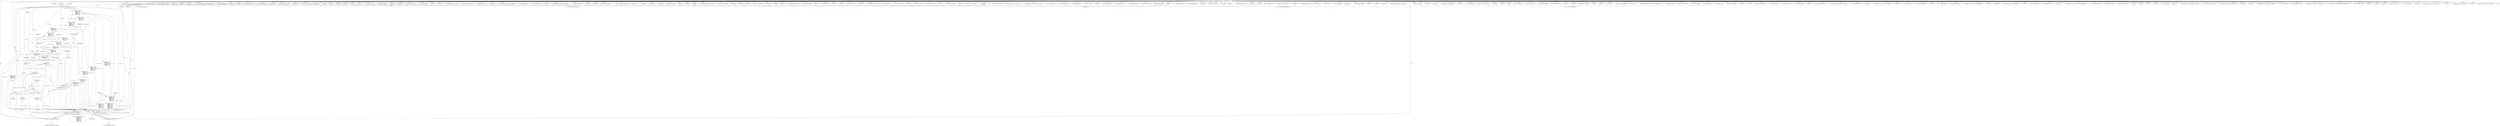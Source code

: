 digraph "0_stb_98fdfc6df88b1e34a736d5e126e6c8139c8de1a6_2@pointer" {
"1000190" [label="(Call,getn(f, header, 6))"];
"1000126" [label="(Call,start_page(f))"];
"1000107" [label="(MethodParameterIn,vorb *f)"];
"1000189" [label="(Call,getn(f, header, 6) &&\n          header[0] == 'f' &&\n          header[1] == 'i' &&\n          header[2] == 's' &&\n          header[3] == 'h' &&\n          header[4] == 'e' &&\n          header[5] == 'a' &&\n          get8(f)   == 'd' &&\n          get8(f)   == '\0')"];
"1000181" [label="(Call,f->segments[0] == 64 &&\n          getn(f, header, 6) &&\n          header[0] == 'f' &&\n          header[1] == 'i' &&\n          header[2] == 's' &&\n          header[3] == 'h' &&\n          header[4] == 'e' &&\n          header[5] == 'a' &&\n          get8(f)   == 'd' &&\n          get8(f)   == '\0')"];
"1000195" [label="(Call,header[0] == 'f')"];
"1000194" [label="(Call,header[0] == 'f' &&\n          header[1] == 'i' &&\n          header[2] == 's' &&\n          header[3] == 'h' &&\n          header[4] == 'e' &&\n          header[5] == 'a' &&\n          get8(f)   == 'd' &&\n          get8(f)   == '\0')"];
"1000201" [label="(Call,header[1] == 'i')"];
"1000200" [label="(Call,header[1] == 'i' &&\n          header[2] == 's' &&\n          header[3] == 'h' &&\n          header[4] == 'e' &&\n          header[5] == 'a' &&\n          get8(f)   == 'd' &&\n          get8(f)   == '\0')"];
"1000207" [label="(Call,header[2] == 's')"];
"1000206" [label="(Call,header[2] == 's' &&\n          header[3] == 'h' &&\n          header[4] == 'e' &&\n          header[5] == 'a' &&\n          get8(f)   == 'd' &&\n          get8(f)   == '\0')"];
"1000213" [label="(Call,header[3] == 'h')"];
"1000212" [label="(Call,header[3] == 'h' &&\n          header[4] == 'e' &&\n          header[5] == 'a' &&\n          get8(f)   == 'd' &&\n          get8(f)   == '\0')"];
"1000219" [label="(Call,header[4] == 'e')"];
"1000218" [label="(Call,header[4] == 'e' &&\n          header[5] == 'a' &&\n          get8(f)   == 'd' &&\n          get8(f)   == '\0')"];
"1000225" [label="(Call,header[5] == 'a')"];
"1000224" [label="(Call,header[5] == 'a' &&\n          get8(f)   == 'd' &&\n          get8(f)   == '\0')"];
"1000232" [label="(Call,get8(f))"];
"1000231" [label="(Call,get8(f)   == 'd')"];
"1000230" [label="(Call,get8(f)   == 'd' &&\n          get8(f)   == '\0')"];
"1000236" [label="(Call,get8(f))"];
"1000235" [label="(Call,get8(f)   == '\0')"];
"1000240" [label="(Call,error(f, VORBIS_ogg_skeleton_not_supported))"];
"1000239" [label="(Return,return error(f, VORBIS_ogg_skeleton_not_supported);)"];
"1000245" [label="(Call,error(f, VORBIS_invalid_first_page))"];
"1000244" [label="(Return,return error(f, VORBIS_invalid_first_page);)"];
"1002110" [label="(Call,error(f, VORBIS_invalid_setup))"];
"1000241" [label="(Identifier,f)"];
"1001020" [label="(Call,error(f, VORBIS_outofmem))"];
"1000243" [label="(ControlStructure,else)"];
"1000254" [label="(Call,error(f, VORBIS_invalid_first_page))"];
"1000231" [label="(Call,get8(f)   == 'd')"];
"1002025" [label="(Call,get_bits(f, 3))"];
"1002907" [label="(Call,get_bits(f,8))"];
"1003196" [label="(Call,get_bits(f,16))"];
"1001392" [label="(Call,setup_temp_free(f,mults,sizeof(mults[0])*c->lookup_values))"];
"1001152" [label="(Call,error(f, VORBIS_outofmem))"];
"1002051" [label="(Call,get_bits(f, 8))"];
"1000229" [label="(Literal,'a')"];
"1000603" [label="(Call,get_bits(f, 8))"];
"1000585" [label="(Call,error(f, VORBIS_invalid_setup))"];
"1000769" [label="(Call,error(f, VORBIS_invalid_setup))"];
"1000435" [label="(Call,start_packet(f))"];
"1000321" [label="(Call,error(f, VORBIS_invalid_first_page))"];
"1001843" [label="(Call,get_bits(f, 16))"];
"1001625" [label="(Call,setup_temp_free(f, mults,sizeof(mults[0])*c->lookup_values))"];
"1000332" [label="(Call,get8(f))"];
"1001896" [label="(Call,get_bits(f,16))"];
"1003203" [label="(Call,get_bits(f,8))"];
"1000500" [label="(Call,get_bits(f,8))"];
"1000200" [label="(Call,header[1] == 'i' &&\n          header[2] == 's' &&\n          header[3] == 'h' &&\n          header[4] == 'e' &&\n          header[5] == 'a' &&\n          get8(f)   == 'd' &&\n          get8(f)   == '\0')"];
"1001243" [label="(Call,CHECK(f))"];
"1002453" [label="(Call,get_bits(f,6))"];
"1001340" [label="(Call,error(f, VORBIS_invalid_setup))"];
"1002637" [label="(Call,error(f, VORBIS_outofmem))"];
"1003238" [label="(Call,flush_packet(f))"];
"1001283" [label="(Call,get_bits(f, 32))"];
"1002065" [label="(Call,error(f, VORBIS_invalid_setup))"];
"1000207" [label="(Call,header[2] == 's')"];
"1002535" [label="(Call,error(f, VORBIS_outofmem))"];
"1000573" [label="(Call,CHECK(f))"];
"1001291" [label="(Call,get_bits(f, 4))"];
"1000225" [label="(Call,header[5] == 'a')"];
"1003265" [label="(Call,setup_malloc(f, sizeof(float) * f->blocksize_1))"];
"1003388" [label="(Call,init_blocksize(f, 1, f->blocksize_1))"];
"1000199" [label="(Literal,'f')"];
"1002984" [label="(Call,error(f, VORBIS_invalid_setup))"];
"1002398" [label="(Call,get_bits(f, 16))"];
"1000246" [label="(Identifier,f)"];
"1000212" [label="(Call,header[3] == 'h' &&\n          header[4] == 'e' &&\n          header[5] == 'a' &&\n          get8(f)   == 'd' &&\n          get8(f)   == '\0')"];
"1002771" [label="(Call,setup_malloc(f, f->mapping_count * sizeof(*f->mapping)))"];
"1003330" [label="(Call,error(f, VORBIS_outofmem))"];
"1001404" [label="(Call,error(f, VORBIS_invalid_setup))"];
"1001249" [label="(Call,get_bits(f, 4))"];
"1002702" [label="(Call,setup_malloc(f, sizeof(r->classdata[j][0]) * classwords))"];
"1000370" [label="(Call,error(f, VORBIS_invalid_setup))"];
"1002324" [label="(Call,get_bits(f, 6))"];
"1003118" [label="(Call,get_bits(f,8))"];
"1003018" [label="(Call,error(f, VORBIS_invalid_setup))"];
"1001469" [label="(Call,setup_malloc(f, sizeof(c->multiplicands[0]) * c->entries        * c->dimensions))"];
"1002504" [label="(Call,get_bits(f,5))"];
"1000259" [label="(Call,getn(f, header, 6))"];
"1000127" [label="(Identifier,f)"];
"1000422" [label="(Call,next_segment(f))"];
"1000875" [label="(Call,setup_malloc(f, c->entries))"];
"1000234" [label="(Literal,'d')"];
"1003109" [label="(Call,get_bits(f,8))"];
"1000804" [label="(Call,get_bits(f,1))"];
"1000424" [label="(Call,skip(f, len))"];
"1002846" [label="(Call,setup_malloc(f, f->channels * sizeof(*m->chan)))"];
"1003132" [label="(Call,error(f, VORBIS_invalid_setup))"];
"1000616" [label="(Call,get_bits(f, 8))"];
"1002577" [label="(Call,get_bits(f, 8))"];
"1000219" [label="(Call,header[4] == 'e')"];
"1000328" [label="(Call,get32(f))"];
"1000445" [label="(Call,is_whole_packet_present(f, TRUE))"];
"1000465" [label="(Call,get8_packet(f))"];
"1001754" [label="(Call,CHECK(f))"];
"1000242" [label="(Identifier,VORBIS_ogg_skeleton_not_supported)"];
"1000230" [label="(Call,get8(f)   == 'd' &&\n          get8(f)   == '\0')"];
"1003048" [label="(Call,get_bits(f, 4))"];
"1000195" [label="(Call,header[0] == 'f')"];
"1000403" [label="(Call,error(f, VORBIS_invalid_first_page))"];
"1000245" [label="(Call,error(f, VORBIS_invalid_first_page))"];
"1000227" [label="(Identifier,header)"];
"1001181" [label="(Call,error(f, VORBIS_outofmem))"];
"1000180" [label="(ControlStructure,if (f->segments[0] == 64 &&\n          getn(f, header, 6) &&\n          header[0] == 'f' &&\n          header[1] == 'i' &&\n          header[2] == 's' &&\n          header[3] == 'h' &&\n          header[4] == 'e' &&\n          header[5] == 'a' &&\n          get8(f)   == 'd' &&\n          get8(f)   == '\0'))"];
"1002876" [label="(Call,get_bits(f,4))"];
"1000753" [label="(Call,get_bits(f, ilog(limit)))"];
"1000125" [label="(Call,!start_page(f))"];
"1002035" [label="(Call,get_bits(f, 2))"];
"1002868" [label="(Call,get_bits(f,1))"];
"1000107" [label="(MethodParameterIn,vorb *f)"];
"1000992" [label="(Call,error(f, VORBIS_outofmem))"];
"1002495" [label="(Call,get_bits(f,3))"];
"1001446" [label="(Call,setup_malloc(f, sizeof(c->multiplicands[0]) * c->sorted_entries * c->dimensions))"];
"1002789" [label="(Call,error(f, VORBIS_outofmem))"];
"1000313" [label="(Call,get32(f))"];
"1000205" [label="(Literal,'i')"];
"1003146" [label="(Call,error(f, VORBIS_invalid_setup))"];
"1003619" [label="(Call,stb_vorbis_get_file_offset(f))"];
"1000203" [label="(Identifier,header)"];
"1001939" [label="(Call,get_bits(f,8))"];
"1003004" [label="(Call,error(f, VORBIS_invalid_setup))"];
"1000226" [label="(Call,header[5])"];
"1002898" [label="(Call,get_bits(f,1))"];
"1000244" [label="(Return,return error(f, VORBIS_invalid_first_page);)"];
"1000264" [label="(Call,error(f, VORBIS_unexpected_eof))"];
"1000190" [label="(Call,getn(f, header, 6))"];
"1000440" [label="(Call,IS_PUSH_MODE(f))"];
"1000138" [label="(Call,error(f, VORBIS_invalid_first_page))"];
"1000469" [label="(Call,error(f, VORBIS_invalid_setup))"];
"1003281" [label="(Call,setup_malloc(f, sizeof(float) * f->blocksize_1/2))"];
"1000202" [label="(Call,header[1])"];
"1001683" [label="(Call,setup_temp_free(f, mults,sizeof(mults[0])*c->lookup_values))"];
"1001822" [label="(Call,error(f, VORBIS_outofmem))"];
"1001259" [label="(Call,error(f, VORBIS_invalid_setup))"];
"1001046" [label="(Call,error(f, VORBIS_outofmem))"];
"1001382" [label="(Call,get_bits(f, c->value_bits))"];
"1000590" [label="(Call,get_bits(f, 8))"];
"1003373" [label="(Call,error(f, VORBIS_outofmem))"];
"1000247" [label="(Identifier,VORBIS_invalid_first_page)"];
"1000829" [label="(Call,error(f, VORBIS_invalid_setup))"];
"1003213" [label="(Call,error(f, VORBIS_invalid_setup))"];
"1001118" [label="(Call,error(f, VORBIS_invalid_setup))"];
"1003612" [label="(Call,error(f, VORBIS_outofmem))"];
"1000238" [label="(Literal,'\0')"];
"1000277" [label="(Call,get32(f))"];
"1000250" [label="(Call,get8(f))"];
"1000708" [label="(Call,setup_malloc(f, c->entries))"];
"1000611" [label="(Call,error(f, VORBIS_invalid_setup))"];
"1001275" [label="(Call,get_bits(f, 32))"];
"1001786" [label="(Call,error(f, VORBIS_invalid_setup))"];
"1000191" [label="(Identifier,f)"];
"1002126" [label="(Call,get_bits(f,4))"];
"1000288" [label="(Call,get8(f))"];
"1001029" [label="(Call,setup_temp_malloc(f, sizeof(*c->codewords) * c->sorted_entries))"];
"1000232" [label="(Call,get8(f))"];
"1000395" [label="(Call,get8(f))"];
"1001855" [label="(Call,error(f, VORBIS_invalid_setup))"];
"1000898" [label="(Call,setup_temp_free(f, lengths, c->entries))"];
"1001903" [label="(Call,get_bits(f,6))"];
"1001161" [label="(Call,setup_malloc(f, sizeof(*c->sorted_values   ) * (c->sorted_entries+1)))"];
"1000414" [label="(Call,start_packet(f))"];
"1001695" [label="(Call,error(f, VORBIS_outofmem))"];
"1000126" [label="(Call,start_page(f))"];
"1000324" [label="(Call,get32(f))"];
"1000148" [label="(Call,error(f, VORBIS_invalid_first_page))"];
"1000683" [label="(Call,error(f, VORBIS_invalid_setup))"];
"1001918" [label="(Call,get_bits(f,4))"];
"1000233" [label="(Identifier,f)"];
"1000192" [label="(Identifier,header)"];
"1000632" [label="(Call,get_bits(f, 8))"];
"1003014" [label="(Call,get_bits(f,2))"];
"1000213" [label="(Call,header[3] == 'h')"];
"1001347" [label="(Call,setup_temp_malloc(f, sizeof(mults[0]) * c->lookup_values))"];
"1000158" [label="(Call,error(f, VORBIS_invalid_first_page))"];
"1002593" [label="(Call,error(f, VORBIS_invalid_setup))"];
"1001990" [label="(Call,get_bits(f, 4))"];
"1001969" [label="(Call,get_bits(f, 5))"];
"1003354" [label="(Call,setup_malloc(f, sizeof(float) * f->blocksize_1/2))"];
"1000657" [label="(Call,get_bits(f,1))"];
"1002864" [label="(Call,error(f, VORBIS_outofmem))"];
"1000208" [label="(Call,header[2])"];
"1000193" [label="(Literal,6)"];
"1000306" [label="(Call,error(f, VORBIS_too_many_channels))"];
"1000731" [label="(Call,get_bits(f,5))"];
"1001910" [label="(Call,get_bits(f,8))"];
"1000215" [label="(Identifier,header)"];
"1000326" [label="(Call,get32(f))"];
"1002353" [label="(Call,error(f, VORBIS_outofmem))"];
"1002473" [label="(Call,error(f, VORBIS_invalid_setup))"];
"1000717" [label="(Call,error(f, VORBIS_outofmem))"];
"1000492" [label="(Call,error(f, VORBIS_invalid_setup))"];
"1003100" [label="(Call,get_bits(f,8))"];
"1001882" [label="(Call,get_bits(f,8))"];
"1000217" [label="(Literal,'h')"];
"1003378" [label="(Call,init_blocksize(f, 0, f->blocksize_0))"];
"1001656" [label="(Call,CHECK(f))"];
"1001778" [label="(Call,get_bits(f, 16))"];
"1002417" [label="(Call,get_bits(f, 24))"];
"1001943" [label="(Call,error(f, VORBIS_feature_not_supported))"];
"1003182" [label="(Call,get_bits(f,1))"];
"1000220" [label="(Call,header[4])"];
"1000201" [label="(Call,header[1] == 'i')"];
"1002614" [label="(Call,setup_malloc(f, sizeof(*r->classdata) * f->codebooks[r->classbook].entries))"];
"1001066" [label="(Call,error(f, VORBIS_outofmem))"];
"1000382" [label="(Call,error(f, VORBIS_invalid_setup))"];
"1002723" [label="(Call,error(f, VORBIS_outofmem))"];
"1000189" [label="(Call,getn(f, header, 6) &&\n          header[0] == 'f' &&\n          header[1] == 'i' &&\n          header[2] == 's' &&\n          header[3] == 'h' &&\n          header[4] == 'e' &&\n          header[5] == 'a' &&\n          get8(f)   == 'd' &&\n          get8(f)   == '\0')"];
"1001637" [label="(Call,error(f, VORBIS_invalid_setup))"];
"1001794" [label="(Call,get_bits(f, 6))"];
"1000168" [label="(Call,error(f, VORBIS_invalid_first_page))"];
"1000390" [label="(Call,error(f, VORBIS_invalid_setup))"];
"1001889" [label="(Call,get_bits(f,16))"];
"1002761" [label="(Call,get_bits(f,6))"];
"1000272" [label="(Call,error(f, VORBIS_invalid_first_page))"];
"1003235" [label="(Call,error(f, VORBIS_invalid_setup))"];
"1000182" [label="(Call,f->segments[0] == 64)"];
"1001113" [label="(Call,setup_temp_free(f, values, 0))"];
"1001504" [label="(Call,error(f, VORBIS_outofmem))"];
"1000637" [label="(Call,get_bits(f, 8))"];
"1000197" [label="(Identifier,header)"];
"1000281" [label="(Call,error(f, VORBIS_invalid_first_page))"];
"1001743" [label="(Call,setup_temp_free(f, mults, sizeof(mults[0])*c->lookup_values))"];
"1002436" [label="(Call,error(f, VORBIS_invalid_setup))"];
"1002829" [label="(Call,get_bits(f,16))"];
"1001206" [label="(Call,setup_temp_free(f, values, sizeof(*values)*c->sorted_entries))"];
"1003154" [label="(Call,get_bits(f, 6))"];
"1001362" [label="(Call,error(f, VORBIS_outofmem))"];
"1000223" [label="(Literal,'e')"];
"1003623" [label="(MethodReturn,static int)"];
"1000296" [label="(Call,error(f, VORBIS_invalid_first_page))"];
"1002461" [label="(Call,get_bits(f,8))"];
"1000237" [label="(Identifier,f)"];
"1000598" [label="(Call,error(f, VORBIS_invalid_setup))"];
"1002931" [label="(Call,get_bits(f, ilog(f->channels-1)))"];
"1000235" [label="(Call,get8(f)   == '\0')"];
"1002334" [label="(Call,setup_malloc(f, f->residue_count * sizeof(f->residue_config[0])))"];
"1001761" [label="(Call,get_bits(f, 6))"];
"1000194" [label="(Call,header[0] == 'f' &&\n          header[1] == 'i' &&\n          header[2] == 's' &&\n          header[3] == 'h' &&\n          header[4] == 'e' &&\n          header[5] == 'a' &&\n          get8(f)   == 'd' &&\n          get8(f)   == '\0')"];
"1000485" [label="(Call,get8_packet(f))"];
"1001804" [label="(Call,setup_malloc(f, f->floor_count * sizeof(*f->floor_config)))"];
"1000214" [label="(Call,header[3])"];
"1000218" [label="(Call,header[4] == 'e' &&\n          header[5] == 'a' &&\n          get8(f)   == 'd' &&\n          get8(f)   == '\0')"];
"1000206" [label="(Call,header[2] == 's' &&\n          header[3] == 'h' &&\n          header[4] == 'e' &&\n          header[5] == 'a' &&\n          get8(f)   == 'd' &&\n          get8(f)   == '\0')"];
"1000960" [label="(Call,CHECK(f))"];
"1002968" [label="(Call,error(f, VORBIS_invalid_setup))"];
"1003064" [label="(Call,error(f, VORBIS_invalid_setup))"];
"1002118" [label="(Call,get_bits(f,2))"];
"1001216" [label="(Call,setup_temp_free(f, c->codewords, sizeof(*c->codewords)*c->sorted_entries))"];
"1002837" [label="(Call,error(f, VORBIS_invalid_setup))"];
"1002410" [label="(Call,error(f, VORBIS_invalid_setup))"];
"1001009" [label="(Call,setup_malloc(f, c->sorted_entries))"];
"1000408" [label="(Call,start_page(f))"];
"1000667" [label="(Call,get_bits(f,1))"];
"1002499" [label="(Call,get_bits(f,1))"];
"1000224" [label="(Call,header[5] == 'a' &&\n          get8(f)   == 'd' &&\n          get8(f)   == '\0')"];
"1000221" [label="(Identifier,header)"];
"1003189" [label="(Call,get_bits(f,16))"];
"1000209" [label="(Identifier,header)"];
"1002194" [label="(Call,get_bits(f, g->rangebits))"];
"1000181" [label="(Call,f->segments[0] == 64 &&\n          getn(f, header, 6) &&\n          header[0] == 'f' &&\n          header[1] == 'i' &&\n          header[2] == 's' &&\n          header[3] == 'h' &&\n          header[4] == 'e' &&\n          header[5] == 'a' &&\n          get8(f)   == 'd' &&\n          get8(f)   == '\0')"];
"1000816" [label="(Call,get_bits(f, 5))"];
"1001664" [label="(Call,setup_malloc(f, sizeof(c->multiplicands[0]) * c->lookup_values))"];
"1001230" [label="(Call,setup_temp_free(f, lengths, c->entries))"];
"1001053" [label="(Call,setup_temp_malloc(f, sizeof(*values) * c->sorted_entries))"];
"1002444" [label="(Call,get_bits(f,24))"];
"1000646" [label="(Call,get_bits(f, 8))"];
"1000236" [label="(Call,get8(f))"];
"1002516" [label="(Call,setup_malloc(f, sizeof(r->residue_books[0]) * r->classifications))"];
"1000887" [label="(Call,error(f, VORBIS_outofmem))"];
"1003223" [label="(Call,error(f, VORBIS_invalid_setup))"];
"1000240" [label="(Call,error(f, VORBIS_ogg_skeleton_not_supported))"];
"1000510" [label="(Call,setup_malloc(f, sizeof(*f->codebooks) * f->codebook_count))"];
"1001132" [label="(Call,setup_malloc(f, sizeof(*c->sorted_codewords) * (c->sorted_entries+1)))"];
"1000694" [label="(Call,setup_temp_malloc(f, c->entries))"];
"1000625" [label="(Call,get_bits(f, 8))"];
"1002424" [label="(Call,get_bits(f, 24))"];
"1002093" [label="(Call,get_bits(f,8))"];
"1002947" [label="(Call,get_bits(f, ilog(f->channels-1)))"];
"1000528" [label="(Call,error(f, VORBIS_outofmem))"];
"1000196" [label="(Call,header[0])"];
"1001299" [label="(Call,get_bits(f,1))"];
"1001492" [label="(Call,setup_temp_free(f,mults,sizeof(mults[0])*c->lookup_values))"];
"1000577" [label="(Call,get_bits(f, 8))"];
"1003299" [label="(Call,setup_malloc(f, sizeof(int16) * longest_floorlist))"];
"1000211" [label="(Literal,'s')"];
"1001756" [label="(Call,CHECK(f))"];
"1000974" [label="(Call,setup_malloc(f, sizeof(c->codewords[0]) * c->entries))"];
"1000239" [label="(Return,return error(f, VORBIS_ogg_skeleton_not_supported);)"];
"1000190" -> "1000189"  [label="AST: "];
"1000190" -> "1000193"  [label="CFG: "];
"1000191" -> "1000190"  [label="AST: "];
"1000192" -> "1000190"  [label="AST: "];
"1000193" -> "1000190"  [label="AST: "];
"1000197" -> "1000190"  [label="CFG: "];
"1000189" -> "1000190"  [label="CFG: "];
"1000190" -> "1003623"  [label="DDG: header"];
"1000190" -> "1000189"  [label="DDG: f"];
"1000190" -> "1000189"  [label="DDG: header"];
"1000190" -> "1000189"  [label="DDG: 6"];
"1000126" -> "1000190"  [label="DDG: f"];
"1000107" -> "1000190"  [label="DDG: f"];
"1000190" -> "1000195"  [label="DDG: header"];
"1000190" -> "1000201"  [label="DDG: header"];
"1000190" -> "1000207"  [label="DDG: header"];
"1000190" -> "1000213"  [label="DDG: header"];
"1000190" -> "1000219"  [label="DDG: header"];
"1000190" -> "1000225"  [label="DDG: header"];
"1000190" -> "1000232"  [label="DDG: f"];
"1000190" -> "1000240"  [label="DDG: f"];
"1000190" -> "1000245"  [label="DDG: f"];
"1000126" -> "1000125"  [label="AST: "];
"1000126" -> "1000127"  [label="CFG: "];
"1000127" -> "1000126"  [label="AST: "];
"1000125" -> "1000126"  [label="CFG: "];
"1000126" -> "1003623"  [label="DDG: f"];
"1000126" -> "1000125"  [label="DDG: f"];
"1000107" -> "1000126"  [label="DDG: f"];
"1000126" -> "1000138"  [label="DDG: f"];
"1000126" -> "1000148"  [label="DDG: f"];
"1000126" -> "1000158"  [label="DDG: f"];
"1000126" -> "1000168"  [label="DDG: f"];
"1000126" -> "1000240"  [label="DDG: f"];
"1000126" -> "1000245"  [label="DDG: f"];
"1000126" -> "1000250"  [label="DDG: f"];
"1000107" -> "1000106"  [label="AST: "];
"1000107" -> "1003623"  [label="DDG: f"];
"1000107" -> "1000138"  [label="DDG: f"];
"1000107" -> "1000148"  [label="DDG: f"];
"1000107" -> "1000158"  [label="DDG: f"];
"1000107" -> "1000168"  [label="DDG: f"];
"1000107" -> "1000232"  [label="DDG: f"];
"1000107" -> "1000236"  [label="DDG: f"];
"1000107" -> "1000240"  [label="DDG: f"];
"1000107" -> "1000245"  [label="DDG: f"];
"1000107" -> "1000250"  [label="DDG: f"];
"1000107" -> "1000254"  [label="DDG: f"];
"1000107" -> "1000259"  [label="DDG: f"];
"1000107" -> "1000264"  [label="DDG: f"];
"1000107" -> "1000272"  [label="DDG: f"];
"1000107" -> "1000277"  [label="DDG: f"];
"1000107" -> "1000281"  [label="DDG: f"];
"1000107" -> "1000288"  [label="DDG: f"];
"1000107" -> "1000296"  [label="DDG: f"];
"1000107" -> "1000306"  [label="DDG: f"];
"1000107" -> "1000313"  [label="DDG: f"];
"1000107" -> "1000321"  [label="DDG: f"];
"1000107" -> "1000324"  [label="DDG: f"];
"1000107" -> "1000326"  [label="DDG: f"];
"1000107" -> "1000328"  [label="DDG: f"];
"1000107" -> "1000332"  [label="DDG: f"];
"1000107" -> "1000370"  [label="DDG: f"];
"1000107" -> "1000382"  [label="DDG: f"];
"1000107" -> "1000390"  [label="DDG: f"];
"1000107" -> "1000395"  [label="DDG: f"];
"1000107" -> "1000403"  [label="DDG: f"];
"1000107" -> "1000408"  [label="DDG: f"];
"1000107" -> "1000414"  [label="DDG: f"];
"1000107" -> "1000422"  [label="DDG: f"];
"1000107" -> "1000424"  [label="DDG: f"];
"1000107" -> "1000435"  [label="DDG: f"];
"1000107" -> "1000440"  [label="DDG: f"];
"1000107" -> "1000445"  [label="DDG: f"];
"1000107" -> "1000465"  [label="DDG: f"];
"1000107" -> "1000469"  [label="DDG: f"];
"1000107" -> "1000485"  [label="DDG: f"];
"1000107" -> "1000492"  [label="DDG: f"];
"1000107" -> "1000500"  [label="DDG: f"];
"1000107" -> "1000510"  [label="DDG: f"];
"1000107" -> "1000528"  [label="DDG: f"];
"1000107" -> "1000573"  [label="DDG: f"];
"1000107" -> "1000577"  [label="DDG: f"];
"1000107" -> "1000585"  [label="DDG: f"];
"1000107" -> "1000590"  [label="DDG: f"];
"1000107" -> "1000598"  [label="DDG: f"];
"1000107" -> "1000603"  [label="DDG: f"];
"1000107" -> "1000611"  [label="DDG: f"];
"1000107" -> "1000616"  [label="DDG: f"];
"1000107" -> "1000625"  [label="DDG: f"];
"1000107" -> "1000632"  [label="DDG: f"];
"1000107" -> "1000637"  [label="DDG: f"];
"1000107" -> "1000646"  [label="DDG: f"];
"1000107" -> "1000657"  [label="DDG: f"];
"1000107" -> "1000667"  [label="DDG: f"];
"1000107" -> "1000683"  [label="DDG: f"];
"1000107" -> "1000694"  [label="DDG: f"];
"1000107" -> "1000708"  [label="DDG: f"];
"1000107" -> "1000717"  [label="DDG: f"];
"1000107" -> "1000731"  [label="DDG: f"];
"1000107" -> "1000753"  [label="DDG: f"];
"1000107" -> "1000769"  [label="DDG: f"];
"1000107" -> "1000804"  [label="DDG: f"];
"1000107" -> "1000816"  [label="DDG: f"];
"1000107" -> "1000829"  [label="DDG: f"];
"1000107" -> "1000875"  [label="DDG: f"];
"1000107" -> "1000887"  [label="DDG: f"];
"1000107" -> "1000898"  [label="DDG: f"];
"1000107" -> "1000960"  [label="DDG: f"];
"1000107" -> "1000974"  [label="DDG: f"];
"1000107" -> "1000992"  [label="DDG: f"];
"1000107" -> "1001009"  [label="DDG: f"];
"1000107" -> "1001020"  [label="DDG: f"];
"1000107" -> "1001029"  [label="DDG: f"];
"1000107" -> "1001046"  [label="DDG: f"];
"1000107" -> "1001053"  [label="DDG: f"];
"1000107" -> "1001066"  [label="DDG: f"];
"1000107" -> "1001113"  [label="DDG: f"];
"1000107" -> "1001118"  [label="DDG: f"];
"1000107" -> "1001132"  [label="DDG: f"];
"1000107" -> "1001152"  [label="DDG: f"];
"1000107" -> "1001161"  [label="DDG: f"];
"1000107" -> "1001181"  [label="DDG: f"];
"1000107" -> "1001206"  [label="DDG: f"];
"1000107" -> "1001216"  [label="DDG: f"];
"1000107" -> "1001230"  [label="DDG: f"];
"1000107" -> "1001243"  [label="DDG: f"];
"1000107" -> "1001249"  [label="DDG: f"];
"1000107" -> "1001259"  [label="DDG: f"];
"1000107" -> "1001275"  [label="DDG: f"];
"1000107" -> "1001283"  [label="DDG: f"];
"1000107" -> "1001291"  [label="DDG: f"];
"1000107" -> "1001299"  [label="DDG: f"];
"1000107" -> "1001340"  [label="DDG: f"];
"1000107" -> "1001347"  [label="DDG: f"];
"1000107" -> "1001362"  [label="DDG: f"];
"1000107" -> "1001382"  [label="DDG: f"];
"1000107" -> "1001392"  [label="DDG: f"];
"1000107" -> "1001404"  [label="DDG: f"];
"1000107" -> "1001446"  [label="DDG: f"];
"1000107" -> "1001469"  [label="DDG: f"];
"1000107" -> "1001492"  [label="DDG: f"];
"1000107" -> "1001504"  [label="DDG: f"];
"1000107" -> "1001625"  [label="DDG: f"];
"1000107" -> "1001637"  [label="DDG: f"];
"1000107" -> "1001656"  [label="DDG: f"];
"1000107" -> "1001664"  [label="DDG: f"];
"1000107" -> "1001683"  [label="DDG: f"];
"1000107" -> "1001695"  [label="DDG: f"];
"1000107" -> "1001743"  [label="DDG: f"];
"1000107" -> "1001754"  [label="DDG: f"];
"1000107" -> "1001756"  [label="DDG: f"];
"1000107" -> "1001761"  [label="DDG: f"];
"1000107" -> "1001778"  [label="DDG: f"];
"1000107" -> "1001786"  [label="DDG: f"];
"1000107" -> "1001794"  [label="DDG: f"];
"1000107" -> "1001804"  [label="DDG: f"];
"1000107" -> "1001822"  [label="DDG: f"];
"1000107" -> "1001843"  [label="DDG: f"];
"1000107" -> "1001855"  [label="DDG: f"];
"1000107" -> "1001882"  [label="DDG: f"];
"1000107" -> "1001889"  [label="DDG: f"];
"1000107" -> "1001896"  [label="DDG: f"];
"1000107" -> "1001903"  [label="DDG: f"];
"1000107" -> "1001910"  [label="DDG: f"];
"1000107" -> "1001918"  [label="DDG: f"];
"1000107" -> "1001939"  [label="DDG: f"];
"1000107" -> "1001943"  [label="DDG: f"];
"1000107" -> "1001969"  [label="DDG: f"];
"1000107" -> "1001990"  [label="DDG: f"];
"1000107" -> "1002025"  [label="DDG: f"];
"1000107" -> "1002035"  [label="DDG: f"];
"1000107" -> "1002051"  [label="DDG: f"];
"1000107" -> "1002065"  [label="DDG: f"];
"1000107" -> "1002093"  [label="DDG: f"];
"1000107" -> "1002110"  [label="DDG: f"];
"1000107" -> "1002118"  [label="DDG: f"];
"1000107" -> "1002126"  [label="DDG: f"];
"1000107" -> "1002194"  [label="DDG: f"];
"1000107" -> "1002324"  [label="DDG: f"];
"1000107" -> "1002334"  [label="DDG: f"];
"1000107" -> "1002353"  [label="DDG: f"];
"1000107" -> "1002398"  [label="DDG: f"];
"1000107" -> "1002410"  [label="DDG: f"];
"1000107" -> "1002417"  [label="DDG: f"];
"1000107" -> "1002424"  [label="DDG: f"];
"1000107" -> "1002436"  [label="DDG: f"];
"1000107" -> "1002444"  [label="DDG: f"];
"1000107" -> "1002453"  [label="DDG: f"];
"1000107" -> "1002461"  [label="DDG: f"];
"1000107" -> "1002473"  [label="DDG: f"];
"1000107" -> "1002495"  [label="DDG: f"];
"1000107" -> "1002499"  [label="DDG: f"];
"1000107" -> "1002504"  [label="DDG: f"];
"1000107" -> "1002516"  [label="DDG: f"];
"1000107" -> "1002535"  [label="DDG: f"];
"1000107" -> "1002577"  [label="DDG: f"];
"1000107" -> "1002593"  [label="DDG: f"];
"1000107" -> "1002614"  [label="DDG: f"];
"1000107" -> "1002637"  [label="DDG: f"];
"1000107" -> "1002702"  [label="DDG: f"];
"1000107" -> "1002723"  [label="DDG: f"];
"1000107" -> "1002761"  [label="DDG: f"];
"1000107" -> "1002771"  [label="DDG: f"];
"1000107" -> "1002789"  [label="DDG: f"];
"1000107" -> "1002829"  [label="DDG: f"];
"1000107" -> "1002837"  [label="DDG: f"];
"1000107" -> "1002846"  [label="DDG: f"];
"1000107" -> "1002864"  [label="DDG: f"];
"1000107" -> "1002868"  [label="DDG: f"];
"1000107" -> "1002876"  [label="DDG: f"];
"1000107" -> "1002898"  [label="DDG: f"];
"1000107" -> "1002907"  [label="DDG: f"];
"1000107" -> "1002931"  [label="DDG: f"];
"1000107" -> "1002947"  [label="DDG: f"];
"1000107" -> "1002968"  [label="DDG: f"];
"1000107" -> "1002984"  [label="DDG: f"];
"1000107" -> "1003004"  [label="DDG: f"];
"1000107" -> "1003014"  [label="DDG: f"];
"1000107" -> "1003018"  [label="DDG: f"];
"1000107" -> "1003048"  [label="DDG: f"];
"1000107" -> "1003064"  [label="DDG: f"];
"1000107" -> "1003100"  [label="DDG: f"];
"1000107" -> "1003109"  [label="DDG: f"];
"1000107" -> "1003118"  [label="DDG: f"];
"1000107" -> "1003132"  [label="DDG: f"];
"1000107" -> "1003146"  [label="DDG: f"];
"1000107" -> "1003154"  [label="DDG: f"];
"1000107" -> "1003182"  [label="DDG: f"];
"1000107" -> "1003189"  [label="DDG: f"];
"1000107" -> "1003196"  [label="DDG: f"];
"1000107" -> "1003203"  [label="DDG: f"];
"1000107" -> "1003213"  [label="DDG: f"];
"1000107" -> "1003223"  [label="DDG: f"];
"1000107" -> "1003235"  [label="DDG: f"];
"1000107" -> "1003238"  [label="DDG: f"];
"1000107" -> "1003265"  [label="DDG: f"];
"1000107" -> "1003281"  [label="DDG: f"];
"1000107" -> "1003299"  [label="DDG: f"];
"1000107" -> "1003330"  [label="DDG: f"];
"1000107" -> "1003354"  [label="DDG: f"];
"1000107" -> "1003373"  [label="DDG: f"];
"1000107" -> "1003378"  [label="DDG: f"];
"1000107" -> "1003388"  [label="DDG: f"];
"1000107" -> "1003612"  [label="DDG: f"];
"1000107" -> "1003619"  [label="DDG: f"];
"1000189" -> "1000181"  [label="AST: "];
"1000189" -> "1000194"  [label="CFG: "];
"1000194" -> "1000189"  [label="AST: "];
"1000181" -> "1000189"  [label="CFG: "];
"1000189" -> "1003623"  [label="DDG: header[0] == 'f' &&\n          header[1] == 'i' &&\n          header[2] == 's' &&\n          header[3] == 'h' &&\n          header[4] == 'e' &&\n          header[5] == 'a' &&\n          get8(f)   == 'd' &&\n          get8(f)   == '\0'"];
"1000189" -> "1003623"  [label="DDG: getn(f, header, 6)"];
"1000189" -> "1000181"  [label="DDG: getn(f, header, 6)"];
"1000189" -> "1000181"  [label="DDG: header[0] == 'f' &&\n          header[1] == 'i' &&\n          header[2] == 's' &&\n          header[3] == 'h' &&\n          header[4] == 'e' &&\n          header[5] == 'a' &&\n          get8(f)   == 'd' &&\n          get8(f)   == '\0'"];
"1000194" -> "1000189"  [label="DDG: header[0] == 'f'"];
"1000194" -> "1000189"  [label="DDG: header[1] == 'i' &&\n          header[2] == 's' &&\n          header[3] == 'h' &&\n          header[4] == 'e' &&\n          header[5] == 'a' &&\n          get8(f)   == 'd' &&\n          get8(f)   == '\0'"];
"1000181" -> "1000180"  [label="AST: "];
"1000181" -> "1000182"  [label="CFG: "];
"1000182" -> "1000181"  [label="AST: "];
"1000241" -> "1000181"  [label="CFG: "];
"1000246" -> "1000181"  [label="CFG: "];
"1000181" -> "1003623"  [label="DDG: f->segments[0] == 64"];
"1000181" -> "1003623"  [label="DDG: getn(f, header, 6) &&\n          header[0] == 'f' &&\n          header[1] == 'i' &&\n          header[2] == 's' &&\n          header[3] == 'h' &&\n          header[4] == 'e' &&\n          header[5] == 'a' &&\n          get8(f)   == 'd' &&\n          get8(f)   == '\0'"];
"1000181" -> "1003623"  [label="DDG: f->segments[0] == 64 &&\n          getn(f, header, 6) &&\n          header[0] == 'f' &&\n          header[1] == 'i' &&\n          header[2] == 's' &&\n          header[3] == 'h' &&\n          header[4] == 'e' &&\n          header[5] == 'a' &&\n          get8(f)   == 'd' &&\n          get8(f)   == '\0'"];
"1000182" -> "1000181"  [label="DDG: f->segments[0]"];
"1000182" -> "1000181"  [label="DDG: 64"];
"1000195" -> "1000194"  [label="AST: "];
"1000195" -> "1000199"  [label="CFG: "];
"1000196" -> "1000195"  [label="AST: "];
"1000199" -> "1000195"  [label="AST: "];
"1000203" -> "1000195"  [label="CFG: "];
"1000194" -> "1000195"  [label="CFG: "];
"1000195" -> "1003623"  [label="DDG: header[0]"];
"1000195" -> "1000194"  [label="DDG: header[0]"];
"1000195" -> "1000194"  [label="DDG: 'f'"];
"1000194" -> "1000200"  [label="CFG: "];
"1000200" -> "1000194"  [label="AST: "];
"1000194" -> "1003623"  [label="DDG: header[1] == 'i' &&\n          header[2] == 's' &&\n          header[3] == 'h' &&\n          header[4] == 'e' &&\n          header[5] == 'a' &&\n          get8(f)   == 'd' &&\n          get8(f)   == '\0'"];
"1000194" -> "1003623"  [label="DDG: header[0] == 'f'"];
"1000200" -> "1000194"  [label="DDG: header[1] == 'i'"];
"1000200" -> "1000194"  [label="DDG: header[2] == 's' &&\n          header[3] == 'h' &&\n          header[4] == 'e' &&\n          header[5] == 'a' &&\n          get8(f)   == 'd' &&\n          get8(f)   == '\0'"];
"1000201" -> "1000200"  [label="AST: "];
"1000201" -> "1000205"  [label="CFG: "];
"1000202" -> "1000201"  [label="AST: "];
"1000205" -> "1000201"  [label="AST: "];
"1000209" -> "1000201"  [label="CFG: "];
"1000200" -> "1000201"  [label="CFG: "];
"1000201" -> "1003623"  [label="DDG: header[1]"];
"1000201" -> "1000200"  [label="DDG: header[1]"];
"1000201" -> "1000200"  [label="DDG: 'i'"];
"1000200" -> "1000206"  [label="CFG: "];
"1000206" -> "1000200"  [label="AST: "];
"1000200" -> "1003623"  [label="DDG: header[1] == 'i'"];
"1000200" -> "1003623"  [label="DDG: header[2] == 's' &&\n          header[3] == 'h' &&\n          header[4] == 'e' &&\n          header[5] == 'a' &&\n          get8(f)   == 'd' &&\n          get8(f)   == '\0'"];
"1000206" -> "1000200"  [label="DDG: header[2] == 's'"];
"1000206" -> "1000200"  [label="DDG: header[3] == 'h' &&\n          header[4] == 'e' &&\n          header[5] == 'a' &&\n          get8(f)   == 'd' &&\n          get8(f)   == '\0'"];
"1000207" -> "1000206"  [label="AST: "];
"1000207" -> "1000211"  [label="CFG: "];
"1000208" -> "1000207"  [label="AST: "];
"1000211" -> "1000207"  [label="AST: "];
"1000215" -> "1000207"  [label="CFG: "];
"1000206" -> "1000207"  [label="CFG: "];
"1000207" -> "1003623"  [label="DDG: header[2]"];
"1000207" -> "1000206"  [label="DDG: header[2]"];
"1000207" -> "1000206"  [label="DDG: 's'"];
"1000206" -> "1000212"  [label="CFG: "];
"1000212" -> "1000206"  [label="AST: "];
"1000206" -> "1003623"  [label="DDG: header[2] == 's'"];
"1000206" -> "1003623"  [label="DDG: header[3] == 'h' &&\n          header[4] == 'e' &&\n          header[5] == 'a' &&\n          get8(f)   == 'd' &&\n          get8(f)   == '\0'"];
"1000212" -> "1000206"  [label="DDG: header[3] == 'h'"];
"1000212" -> "1000206"  [label="DDG: header[4] == 'e' &&\n          header[5] == 'a' &&\n          get8(f)   == 'd' &&\n          get8(f)   == '\0'"];
"1000213" -> "1000212"  [label="AST: "];
"1000213" -> "1000217"  [label="CFG: "];
"1000214" -> "1000213"  [label="AST: "];
"1000217" -> "1000213"  [label="AST: "];
"1000221" -> "1000213"  [label="CFG: "];
"1000212" -> "1000213"  [label="CFG: "];
"1000213" -> "1003623"  [label="DDG: header[3]"];
"1000213" -> "1000212"  [label="DDG: header[3]"];
"1000213" -> "1000212"  [label="DDG: 'h'"];
"1000212" -> "1000218"  [label="CFG: "];
"1000218" -> "1000212"  [label="AST: "];
"1000212" -> "1003623"  [label="DDG: header[4] == 'e' &&\n          header[5] == 'a' &&\n          get8(f)   == 'd' &&\n          get8(f)   == '\0'"];
"1000212" -> "1003623"  [label="DDG: header[3] == 'h'"];
"1000218" -> "1000212"  [label="DDG: header[4] == 'e'"];
"1000218" -> "1000212"  [label="DDG: header[5] == 'a' &&\n          get8(f)   == 'd' &&\n          get8(f)   == '\0'"];
"1000219" -> "1000218"  [label="AST: "];
"1000219" -> "1000223"  [label="CFG: "];
"1000220" -> "1000219"  [label="AST: "];
"1000223" -> "1000219"  [label="AST: "];
"1000227" -> "1000219"  [label="CFG: "];
"1000218" -> "1000219"  [label="CFG: "];
"1000219" -> "1003623"  [label="DDG: header[4]"];
"1000219" -> "1000218"  [label="DDG: header[4]"];
"1000219" -> "1000218"  [label="DDG: 'e'"];
"1000218" -> "1000224"  [label="CFG: "];
"1000224" -> "1000218"  [label="AST: "];
"1000218" -> "1003623"  [label="DDG: header[4] == 'e'"];
"1000218" -> "1003623"  [label="DDG: header[5] == 'a' &&\n          get8(f)   == 'd' &&\n          get8(f)   == '\0'"];
"1000224" -> "1000218"  [label="DDG: header[5] == 'a'"];
"1000224" -> "1000218"  [label="DDG: get8(f)   == 'd' &&\n          get8(f)   == '\0'"];
"1000225" -> "1000224"  [label="AST: "];
"1000225" -> "1000229"  [label="CFG: "];
"1000226" -> "1000225"  [label="AST: "];
"1000229" -> "1000225"  [label="AST: "];
"1000233" -> "1000225"  [label="CFG: "];
"1000224" -> "1000225"  [label="CFG: "];
"1000225" -> "1003623"  [label="DDG: header[5]"];
"1000225" -> "1000224"  [label="DDG: header[5]"];
"1000225" -> "1000224"  [label="DDG: 'a'"];
"1000224" -> "1000230"  [label="CFG: "];
"1000230" -> "1000224"  [label="AST: "];
"1000224" -> "1003623"  [label="DDG: header[5] == 'a'"];
"1000224" -> "1003623"  [label="DDG: get8(f)   == 'd' &&\n          get8(f)   == '\0'"];
"1000230" -> "1000224"  [label="DDG: get8(f)   == 'd'"];
"1000230" -> "1000224"  [label="DDG: get8(f)   == '\0'"];
"1000232" -> "1000231"  [label="AST: "];
"1000232" -> "1000233"  [label="CFG: "];
"1000233" -> "1000232"  [label="AST: "];
"1000234" -> "1000232"  [label="CFG: "];
"1000232" -> "1000231"  [label="DDG: f"];
"1000232" -> "1000236"  [label="DDG: f"];
"1000232" -> "1000240"  [label="DDG: f"];
"1000232" -> "1000245"  [label="DDG: f"];
"1000231" -> "1000230"  [label="AST: "];
"1000231" -> "1000234"  [label="CFG: "];
"1000234" -> "1000231"  [label="AST: "];
"1000237" -> "1000231"  [label="CFG: "];
"1000230" -> "1000231"  [label="CFG: "];
"1000231" -> "1003623"  [label="DDG: get8(f)"];
"1000231" -> "1000230"  [label="DDG: get8(f)"];
"1000231" -> "1000230"  [label="DDG: 'd'"];
"1000230" -> "1000235"  [label="CFG: "];
"1000235" -> "1000230"  [label="AST: "];
"1000230" -> "1003623"  [label="DDG: get8(f)   == '\0'"];
"1000230" -> "1003623"  [label="DDG: get8(f)   == 'd'"];
"1000235" -> "1000230"  [label="DDG: get8(f)"];
"1000235" -> "1000230"  [label="DDG: '\0'"];
"1000236" -> "1000235"  [label="AST: "];
"1000236" -> "1000237"  [label="CFG: "];
"1000237" -> "1000236"  [label="AST: "];
"1000238" -> "1000236"  [label="CFG: "];
"1000236" -> "1000235"  [label="DDG: f"];
"1000236" -> "1000240"  [label="DDG: f"];
"1000236" -> "1000245"  [label="DDG: f"];
"1000235" -> "1000238"  [label="CFG: "];
"1000238" -> "1000235"  [label="AST: "];
"1000235" -> "1003623"  [label="DDG: get8(f)"];
"1000240" -> "1000239"  [label="AST: "];
"1000240" -> "1000242"  [label="CFG: "];
"1000241" -> "1000240"  [label="AST: "];
"1000242" -> "1000240"  [label="AST: "];
"1000239" -> "1000240"  [label="CFG: "];
"1000240" -> "1003623"  [label="DDG: error(f, VORBIS_ogg_skeleton_not_supported)"];
"1000240" -> "1003623"  [label="DDG: VORBIS_ogg_skeleton_not_supported"];
"1000240" -> "1003623"  [label="DDG: f"];
"1000240" -> "1000239"  [label="DDG: error(f, VORBIS_ogg_skeleton_not_supported)"];
"1000239" -> "1000180"  [label="AST: "];
"1003623" -> "1000239"  [label="CFG: "];
"1000239" -> "1003623"  [label="DDG: <RET>"];
"1000245" -> "1000244"  [label="AST: "];
"1000245" -> "1000247"  [label="CFG: "];
"1000246" -> "1000245"  [label="AST: "];
"1000247" -> "1000245"  [label="AST: "];
"1000244" -> "1000245"  [label="CFG: "];
"1000245" -> "1003623"  [label="DDG: error(f, VORBIS_invalid_first_page)"];
"1000245" -> "1003623"  [label="DDG: f"];
"1000245" -> "1003623"  [label="DDG: VORBIS_invalid_first_page"];
"1000245" -> "1000244"  [label="DDG: error(f, VORBIS_invalid_first_page)"];
"1000244" -> "1000243"  [label="AST: "];
"1003623" -> "1000244"  [label="CFG: "];
"1000244" -> "1003623"  [label="DDG: <RET>"];
}
